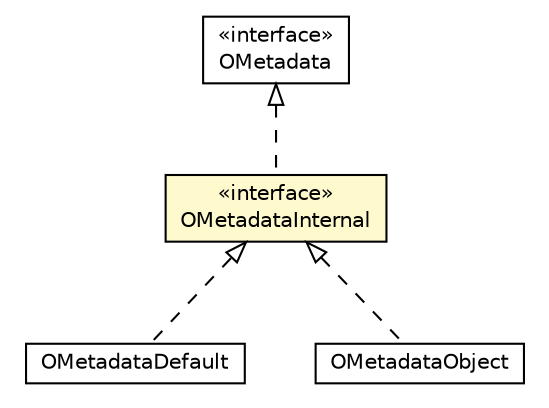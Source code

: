 #!/usr/local/bin/dot
#
# Class diagram 
# Generated by UMLGraph version R5_6-24-gf6e263 (http://www.umlgraph.org/)
#

digraph G {
	edge [fontname="Helvetica",fontsize=10,labelfontname="Helvetica",labelfontsize=10];
	node [fontname="Helvetica",fontsize=10,shape=plaintext];
	nodesep=0.25;
	ranksep=0.5;
	// com.orientechnologies.orient.core.metadata.OMetadataInternal
	c4530487 [label=<<table title="com.orientechnologies.orient.core.metadata.OMetadataInternal" border="0" cellborder="1" cellspacing="0" cellpadding="2" port="p" bgcolor="lemonChiffon" href="./OMetadataInternal.html">
		<tr><td><table border="0" cellspacing="0" cellpadding="1">
<tr><td align="center" balign="center"> &#171;interface&#187; </td></tr>
<tr><td align="center" balign="center"> OMetadataInternal </td></tr>
		</table></td></tr>
		</table>>, URL="./OMetadataInternal.html", fontname="Helvetica", fontcolor="black", fontsize=10.0];
	// com.orientechnologies.orient.core.metadata.OMetadata
	c4530488 [label=<<table title="com.orientechnologies.orient.core.metadata.OMetadata" border="0" cellborder="1" cellspacing="0" cellpadding="2" port="p" href="./OMetadata.html">
		<tr><td><table border="0" cellspacing="0" cellpadding="1">
<tr><td align="center" balign="center"> &#171;interface&#187; </td></tr>
<tr><td align="center" balign="center"> OMetadata </td></tr>
		</table></td></tr>
		</table>>, URL="./OMetadata.html", fontname="Helvetica", fontcolor="black", fontsize=10.0];
	// com.orientechnologies.orient.core.metadata.OMetadataDefault
	c4530489 [label=<<table title="com.orientechnologies.orient.core.metadata.OMetadataDefault" border="0" cellborder="1" cellspacing="0" cellpadding="2" port="p" href="./OMetadataDefault.html">
		<tr><td><table border="0" cellspacing="0" cellpadding="1">
<tr><td align="center" balign="center"> OMetadataDefault </td></tr>
		</table></td></tr>
		</table>>, URL="./OMetadataDefault.html", fontname="Helvetica", fontcolor="black", fontsize=10.0];
	// com.orientechnologies.orient.object.metadata.OMetadataObject
	c4532088 [label=<<table title="com.orientechnologies.orient.object.metadata.OMetadataObject" border="0" cellborder="1" cellspacing="0" cellpadding="2" port="p" href="../../object/metadata/OMetadataObject.html">
		<tr><td><table border="0" cellspacing="0" cellpadding="1">
<tr><td align="center" balign="center"> OMetadataObject </td></tr>
		</table></td></tr>
		</table>>, URL="../../object/metadata/OMetadataObject.html", fontname="Helvetica", fontcolor="black", fontsize=10.0];
	//com.orientechnologies.orient.core.metadata.OMetadataInternal implements com.orientechnologies.orient.core.metadata.OMetadata
	c4530488:p -> c4530487:p [dir=back,arrowtail=empty,style=dashed];
	//com.orientechnologies.orient.core.metadata.OMetadataDefault implements com.orientechnologies.orient.core.metadata.OMetadataInternal
	c4530487:p -> c4530489:p [dir=back,arrowtail=empty,style=dashed];
	//com.orientechnologies.orient.object.metadata.OMetadataObject implements com.orientechnologies.orient.core.metadata.OMetadataInternal
	c4530487:p -> c4532088:p [dir=back,arrowtail=empty,style=dashed];
}


